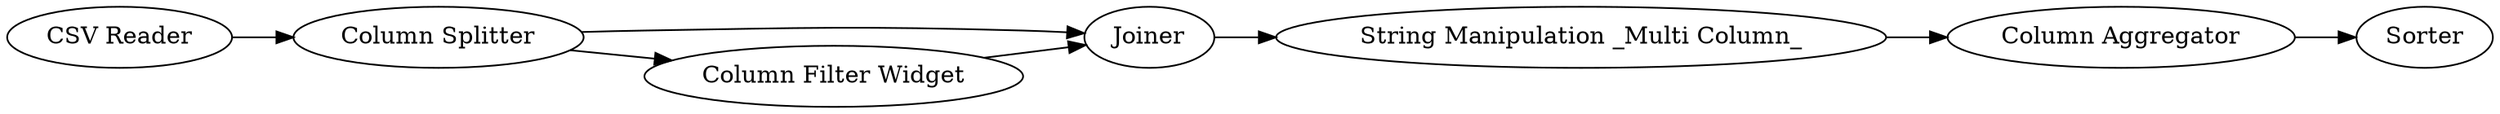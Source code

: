 digraph {
	6 -> 5
	7 -> 8
	6 -> 4
	4 -> 5
	8 -> 9
	1 -> 6
	5 -> 7
	5 [label=Joiner]
	1 [label="CSV Reader"]
	7 [label="String Manipulation _Multi Column_"]
	9 [label=Sorter]
	4 [label="Column Filter Widget"]
	6 [label="Column Splitter"]
	8 [label="Column Aggregator"]
	rankdir=LR
}
